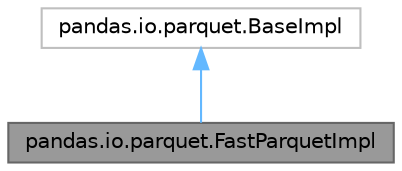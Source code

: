 digraph "pandas.io.parquet.FastParquetImpl"
{
 // LATEX_PDF_SIZE
  bgcolor="transparent";
  edge [fontname=Helvetica,fontsize=10,labelfontname=Helvetica,labelfontsize=10];
  node [fontname=Helvetica,fontsize=10,shape=box,height=0.2,width=0.4];
  Node1 [id="Node000001",label="pandas.io.parquet.FastParquetImpl",height=0.2,width=0.4,color="gray40", fillcolor="grey60", style="filled", fontcolor="black",tooltip=" "];
  Node2 -> Node1 [id="edge2_Node000001_Node000002",dir="back",color="steelblue1",style="solid",tooltip=" "];
  Node2 [id="Node000002",label="pandas.io.parquet.BaseImpl",height=0.2,width=0.4,color="grey75", fillcolor="white", style="filled",URL="$d1/d1d/classpandas_1_1io_1_1parquet_1_1BaseImpl.html",tooltip=" "];
}
